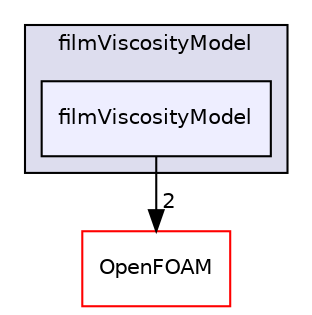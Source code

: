 digraph "src/regionModels/surfaceFilmModels/submodels/thermo/filmViscosityModel/filmViscosityModel" {
  bgcolor=transparent;
  compound=true
  node [ fontsize="10", fontname="Helvetica"];
  edge [ labelfontsize="10", labelfontname="Helvetica"];
  subgraph clusterdir_211a3eb45955e8c66b497f79e68b0f11 {
    graph [ bgcolor="#ddddee", pencolor="black", label="filmViscosityModel" fontname="Helvetica", fontsize="10", URL="dir_211a3eb45955e8c66b497f79e68b0f11.html"]
  dir_1efdbd268e6ff0c5950b585f55a8389d [shape=box, label="filmViscosityModel", style="filled", fillcolor="#eeeeff", pencolor="black", URL="dir_1efdbd268e6ff0c5950b585f55a8389d.html"];
  }
  dir_c5473ff19b20e6ec4dfe5c310b3778a8 [shape=box label="OpenFOAM" color="red" URL="dir_c5473ff19b20e6ec4dfe5c310b3778a8.html"];
  dir_1efdbd268e6ff0c5950b585f55a8389d->dir_c5473ff19b20e6ec4dfe5c310b3778a8 [headlabel="2", labeldistance=1.5 headhref="dir_002598_001897.html"];
}
